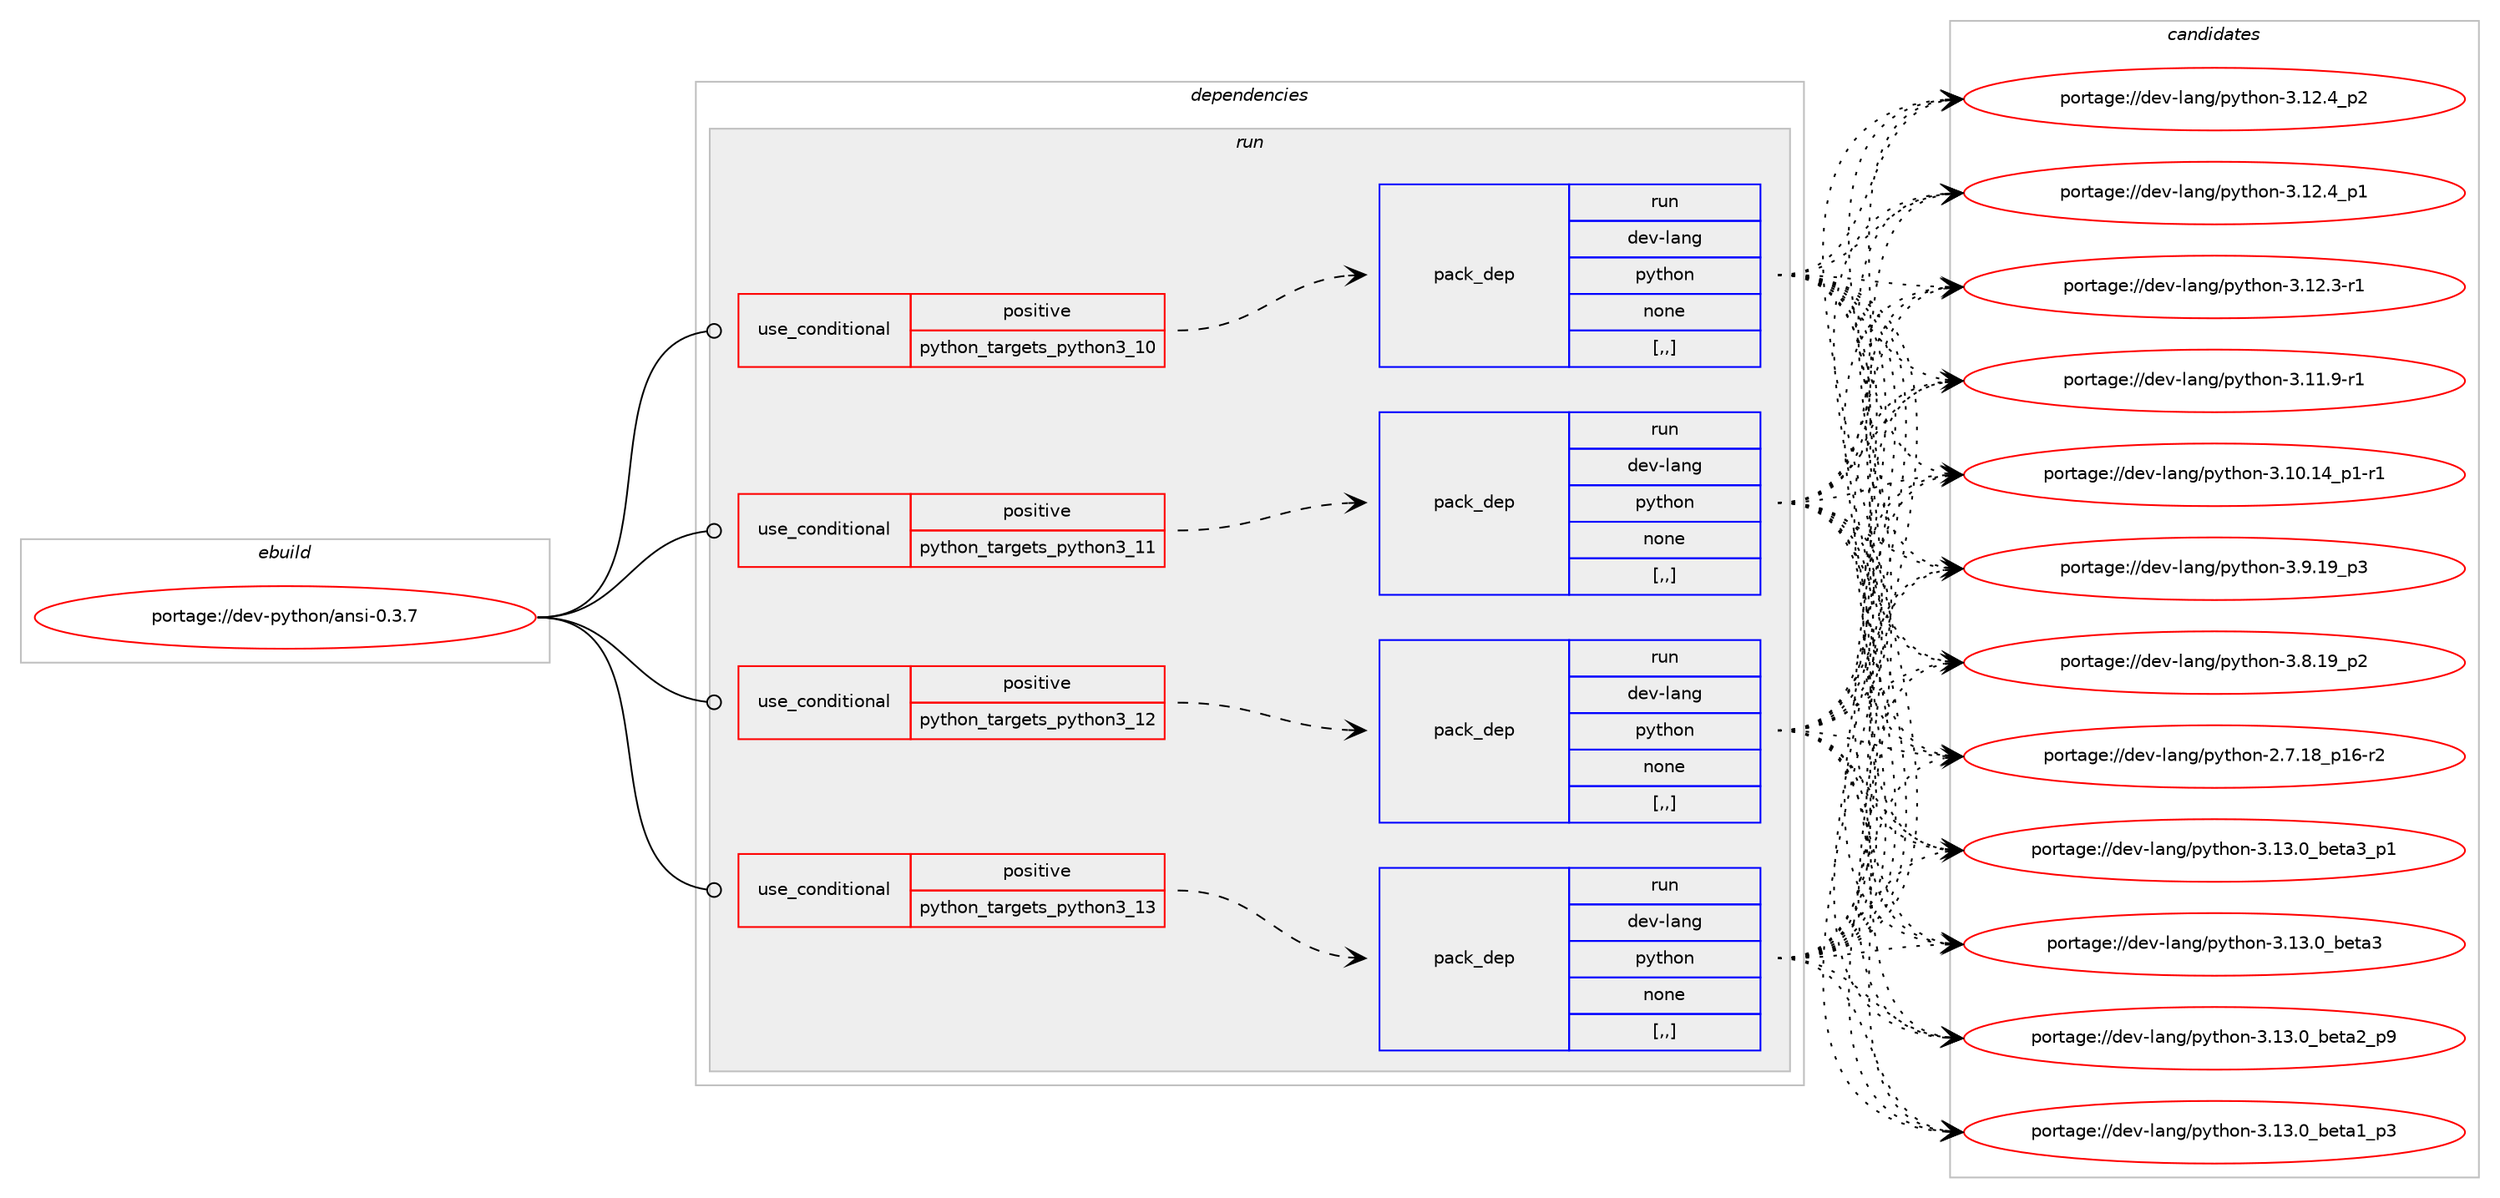 digraph prolog {

# *************
# Graph options
# *************

newrank=true;
concentrate=true;
compound=true;
graph [rankdir=LR,fontname=Helvetica,fontsize=10,ranksep=1.5];#, ranksep=2.5, nodesep=0.2];
edge  [arrowhead=vee];
node  [fontname=Helvetica,fontsize=10];

# **********
# The ebuild
# **********

subgraph cluster_leftcol {
color=gray;
label=<<i>ebuild</i>>;
id [label="portage://dev-python/ansi-0.3.7", color=red, width=4, href="../dev-python/ansi-0.3.7.svg"];
}

# ****************
# The dependencies
# ****************

subgraph cluster_midcol {
color=gray;
label=<<i>dependencies</i>>;
subgraph cluster_compile {
fillcolor="#eeeeee";
style=filled;
label=<<i>compile</i>>;
}
subgraph cluster_compileandrun {
fillcolor="#eeeeee";
style=filled;
label=<<i>compile and run</i>>;
}
subgraph cluster_run {
fillcolor="#eeeeee";
style=filled;
label=<<i>run</i>>;
subgraph cond30824 {
dependency141537 [label=<<TABLE BORDER="0" CELLBORDER="1" CELLSPACING="0" CELLPADDING="4"><TR><TD ROWSPAN="3" CELLPADDING="10">use_conditional</TD></TR><TR><TD>positive</TD></TR><TR><TD>python_targets_python3_10</TD></TR></TABLE>>, shape=none, color=red];
subgraph pack109470 {
dependency141538 [label=<<TABLE BORDER="0" CELLBORDER="1" CELLSPACING="0" CELLPADDING="4" WIDTH="220"><TR><TD ROWSPAN="6" CELLPADDING="30">pack_dep</TD></TR><TR><TD WIDTH="110">run</TD></TR><TR><TD>dev-lang</TD></TR><TR><TD>python</TD></TR><TR><TD>none</TD></TR><TR><TD>[,,]</TD></TR></TABLE>>, shape=none, color=blue];
}
dependency141537:e -> dependency141538:w [weight=20,style="dashed",arrowhead="vee"];
}
id:e -> dependency141537:w [weight=20,style="solid",arrowhead="odot"];
subgraph cond30825 {
dependency141539 [label=<<TABLE BORDER="0" CELLBORDER="1" CELLSPACING="0" CELLPADDING="4"><TR><TD ROWSPAN="3" CELLPADDING="10">use_conditional</TD></TR><TR><TD>positive</TD></TR><TR><TD>python_targets_python3_11</TD></TR></TABLE>>, shape=none, color=red];
subgraph pack109471 {
dependency141540 [label=<<TABLE BORDER="0" CELLBORDER="1" CELLSPACING="0" CELLPADDING="4" WIDTH="220"><TR><TD ROWSPAN="6" CELLPADDING="30">pack_dep</TD></TR><TR><TD WIDTH="110">run</TD></TR><TR><TD>dev-lang</TD></TR><TR><TD>python</TD></TR><TR><TD>none</TD></TR><TR><TD>[,,]</TD></TR></TABLE>>, shape=none, color=blue];
}
dependency141539:e -> dependency141540:w [weight=20,style="dashed",arrowhead="vee"];
}
id:e -> dependency141539:w [weight=20,style="solid",arrowhead="odot"];
subgraph cond30826 {
dependency141541 [label=<<TABLE BORDER="0" CELLBORDER="1" CELLSPACING="0" CELLPADDING="4"><TR><TD ROWSPAN="3" CELLPADDING="10">use_conditional</TD></TR><TR><TD>positive</TD></TR><TR><TD>python_targets_python3_12</TD></TR></TABLE>>, shape=none, color=red];
subgraph pack109472 {
dependency141542 [label=<<TABLE BORDER="0" CELLBORDER="1" CELLSPACING="0" CELLPADDING="4" WIDTH="220"><TR><TD ROWSPAN="6" CELLPADDING="30">pack_dep</TD></TR><TR><TD WIDTH="110">run</TD></TR><TR><TD>dev-lang</TD></TR><TR><TD>python</TD></TR><TR><TD>none</TD></TR><TR><TD>[,,]</TD></TR></TABLE>>, shape=none, color=blue];
}
dependency141541:e -> dependency141542:w [weight=20,style="dashed",arrowhead="vee"];
}
id:e -> dependency141541:w [weight=20,style="solid",arrowhead="odot"];
subgraph cond30827 {
dependency141543 [label=<<TABLE BORDER="0" CELLBORDER="1" CELLSPACING="0" CELLPADDING="4"><TR><TD ROWSPAN="3" CELLPADDING="10">use_conditional</TD></TR><TR><TD>positive</TD></TR><TR><TD>python_targets_python3_13</TD></TR></TABLE>>, shape=none, color=red];
subgraph pack109473 {
dependency141544 [label=<<TABLE BORDER="0" CELLBORDER="1" CELLSPACING="0" CELLPADDING="4" WIDTH="220"><TR><TD ROWSPAN="6" CELLPADDING="30">pack_dep</TD></TR><TR><TD WIDTH="110">run</TD></TR><TR><TD>dev-lang</TD></TR><TR><TD>python</TD></TR><TR><TD>none</TD></TR><TR><TD>[,,]</TD></TR></TABLE>>, shape=none, color=blue];
}
dependency141543:e -> dependency141544:w [weight=20,style="dashed",arrowhead="vee"];
}
id:e -> dependency141543:w [weight=20,style="solid",arrowhead="odot"];
}
}

# **************
# The candidates
# **************

subgraph cluster_choices {
rank=same;
color=gray;
label=<<i>candidates</i>>;

subgraph choice109470 {
color=black;
nodesep=1;
choice10010111845108971101034711212111610411111045514649514648959810111697519511249 [label="portage://dev-lang/python-3.13.0_beta3_p1", color=red, width=4,href="../dev-lang/python-3.13.0_beta3_p1.svg"];
choice1001011184510897110103471121211161041111104551464951464895981011169751 [label="portage://dev-lang/python-3.13.0_beta3", color=red, width=4,href="../dev-lang/python-3.13.0_beta3.svg"];
choice10010111845108971101034711212111610411111045514649514648959810111697509511257 [label="portage://dev-lang/python-3.13.0_beta2_p9", color=red, width=4,href="../dev-lang/python-3.13.0_beta2_p9.svg"];
choice10010111845108971101034711212111610411111045514649514648959810111697499511251 [label="portage://dev-lang/python-3.13.0_beta1_p3", color=red, width=4,href="../dev-lang/python-3.13.0_beta1_p3.svg"];
choice100101118451089711010347112121116104111110455146495046529511250 [label="portage://dev-lang/python-3.12.4_p2", color=red, width=4,href="../dev-lang/python-3.12.4_p2.svg"];
choice100101118451089711010347112121116104111110455146495046529511249 [label="portage://dev-lang/python-3.12.4_p1", color=red, width=4,href="../dev-lang/python-3.12.4_p1.svg"];
choice100101118451089711010347112121116104111110455146495046514511449 [label="portage://dev-lang/python-3.12.3-r1", color=red, width=4,href="../dev-lang/python-3.12.3-r1.svg"];
choice100101118451089711010347112121116104111110455146494946574511449 [label="portage://dev-lang/python-3.11.9-r1", color=red, width=4,href="../dev-lang/python-3.11.9-r1.svg"];
choice100101118451089711010347112121116104111110455146494846495295112494511449 [label="portage://dev-lang/python-3.10.14_p1-r1", color=red, width=4,href="../dev-lang/python-3.10.14_p1-r1.svg"];
choice100101118451089711010347112121116104111110455146574649579511251 [label="portage://dev-lang/python-3.9.19_p3", color=red, width=4,href="../dev-lang/python-3.9.19_p3.svg"];
choice100101118451089711010347112121116104111110455146564649579511250 [label="portage://dev-lang/python-3.8.19_p2", color=red, width=4,href="../dev-lang/python-3.8.19_p2.svg"];
choice100101118451089711010347112121116104111110455046554649569511249544511450 [label="portage://dev-lang/python-2.7.18_p16-r2", color=red, width=4,href="../dev-lang/python-2.7.18_p16-r2.svg"];
dependency141538:e -> choice10010111845108971101034711212111610411111045514649514648959810111697519511249:w [style=dotted,weight="100"];
dependency141538:e -> choice1001011184510897110103471121211161041111104551464951464895981011169751:w [style=dotted,weight="100"];
dependency141538:e -> choice10010111845108971101034711212111610411111045514649514648959810111697509511257:w [style=dotted,weight="100"];
dependency141538:e -> choice10010111845108971101034711212111610411111045514649514648959810111697499511251:w [style=dotted,weight="100"];
dependency141538:e -> choice100101118451089711010347112121116104111110455146495046529511250:w [style=dotted,weight="100"];
dependency141538:e -> choice100101118451089711010347112121116104111110455146495046529511249:w [style=dotted,weight="100"];
dependency141538:e -> choice100101118451089711010347112121116104111110455146495046514511449:w [style=dotted,weight="100"];
dependency141538:e -> choice100101118451089711010347112121116104111110455146494946574511449:w [style=dotted,weight="100"];
dependency141538:e -> choice100101118451089711010347112121116104111110455146494846495295112494511449:w [style=dotted,weight="100"];
dependency141538:e -> choice100101118451089711010347112121116104111110455146574649579511251:w [style=dotted,weight="100"];
dependency141538:e -> choice100101118451089711010347112121116104111110455146564649579511250:w [style=dotted,weight="100"];
dependency141538:e -> choice100101118451089711010347112121116104111110455046554649569511249544511450:w [style=dotted,weight="100"];
}
subgraph choice109471 {
color=black;
nodesep=1;
choice10010111845108971101034711212111610411111045514649514648959810111697519511249 [label="portage://dev-lang/python-3.13.0_beta3_p1", color=red, width=4,href="../dev-lang/python-3.13.0_beta3_p1.svg"];
choice1001011184510897110103471121211161041111104551464951464895981011169751 [label="portage://dev-lang/python-3.13.0_beta3", color=red, width=4,href="../dev-lang/python-3.13.0_beta3.svg"];
choice10010111845108971101034711212111610411111045514649514648959810111697509511257 [label="portage://dev-lang/python-3.13.0_beta2_p9", color=red, width=4,href="../dev-lang/python-3.13.0_beta2_p9.svg"];
choice10010111845108971101034711212111610411111045514649514648959810111697499511251 [label="portage://dev-lang/python-3.13.0_beta1_p3", color=red, width=4,href="../dev-lang/python-3.13.0_beta1_p3.svg"];
choice100101118451089711010347112121116104111110455146495046529511250 [label="portage://dev-lang/python-3.12.4_p2", color=red, width=4,href="../dev-lang/python-3.12.4_p2.svg"];
choice100101118451089711010347112121116104111110455146495046529511249 [label="portage://dev-lang/python-3.12.4_p1", color=red, width=4,href="../dev-lang/python-3.12.4_p1.svg"];
choice100101118451089711010347112121116104111110455146495046514511449 [label="portage://dev-lang/python-3.12.3-r1", color=red, width=4,href="../dev-lang/python-3.12.3-r1.svg"];
choice100101118451089711010347112121116104111110455146494946574511449 [label="portage://dev-lang/python-3.11.9-r1", color=red, width=4,href="../dev-lang/python-3.11.9-r1.svg"];
choice100101118451089711010347112121116104111110455146494846495295112494511449 [label="portage://dev-lang/python-3.10.14_p1-r1", color=red, width=4,href="../dev-lang/python-3.10.14_p1-r1.svg"];
choice100101118451089711010347112121116104111110455146574649579511251 [label="portage://dev-lang/python-3.9.19_p3", color=red, width=4,href="../dev-lang/python-3.9.19_p3.svg"];
choice100101118451089711010347112121116104111110455146564649579511250 [label="portage://dev-lang/python-3.8.19_p2", color=red, width=4,href="../dev-lang/python-3.8.19_p2.svg"];
choice100101118451089711010347112121116104111110455046554649569511249544511450 [label="portage://dev-lang/python-2.7.18_p16-r2", color=red, width=4,href="../dev-lang/python-2.7.18_p16-r2.svg"];
dependency141540:e -> choice10010111845108971101034711212111610411111045514649514648959810111697519511249:w [style=dotted,weight="100"];
dependency141540:e -> choice1001011184510897110103471121211161041111104551464951464895981011169751:w [style=dotted,weight="100"];
dependency141540:e -> choice10010111845108971101034711212111610411111045514649514648959810111697509511257:w [style=dotted,weight="100"];
dependency141540:e -> choice10010111845108971101034711212111610411111045514649514648959810111697499511251:w [style=dotted,weight="100"];
dependency141540:e -> choice100101118451089711010347112121116104111110455146495046529511250:w [style=dotted,weight="100"];
dependency141540:e -> choice100101118451089711010347112121116104111110455146495046529511249:w [style=dotted,weight="100"];
dependency141540:e -> choice100101118451089711010347112121116104111110455146495046514511449:w [style=dotted,weight="100"];
dependency141540:e -> choice100101118451089711010347112121116104111110455146494946574511449:w [style=dotted,weight="100"];
dependency141540:e -> choice100101118451089711010347112121116104111110455146494846495295112494511449:w [style=dotted,weight="100"];
dependency141540:e -> choice100101118451089711010347112121116104111110455146574649579511251:w [style=dotted,weight="100"];
dependency141540:e -> choice100101118451089711010347112121116104111110455146564649579511250:w [style=dotted,weight="100"];
dependency141540:e -> choice100101118451089711010347112121116104111110455046554649569511249544511450:w [style=dotted,weight="100"];
}
subgraph choice109472 {
color=black;
nodesep=1;
choice10010111845108971101034711212111610411111045514649514648959810111697519511249 [label="portage://dev-lang/python-3.13.0_beta3_p1", color=red, width=4,href="../dev-lang/python-3.13.0_beta3_p1.svg"];
choice1001011184510897110103471121211161041111104551464951464895981011169751 [label="portage://dev-lang/python-3.13.0_beta3", color=red, width=4,href="../dev-lang/python-3.13.0_beta3.svg"];
choice10010111845108971101034711212111610411111045514649514648959810111697509511257 [label="portage://dev-lang/python-3.13.0_beta2_p9", color=red, width=4,href="../dev-lang/python-3.13.0_beta2_p9.svg"];
choice10010111845108971101034711212111610411111045514649514648959810111697499511251 [label="portage://dev-lang/python-3.13.0_beta1_p3", color=red, width=4,href="../dev-lang/python-3.13.0_beta1_p3.svg"];
choice100101118451089711010347112121116104111110455146495046529511250 [label="portage://dev-lang/python-3.12.4_p2", color=red, width=4,href="../dev-lang/python-3.12.4_p2.svg"];
choice100101118451089711010347112121116104111110455146495046529511249 [label="portage://dev-lang/python-3.12.4_p1", color=red, width=4,href="../dev-lang/python-3.12.4_p1.svg"];
choice100101118451089711010347112121116104111110455146495046514511449 [label="portage://dev-lang/python-3.12.3-r1", color=red, width=4,href="../dev-lang/python-3.12.3-r1.svg"];
choice100101118451089711010347112121116104111110455146494946574511449 [label="portage://dev-lang/python-3.11.9-r1", color=red, width=4,href="../dev-lang/python-3.11.9-r1.svg"];
choice100101118451089711010347112121116104111110455146494846495295112494511449 [label="portage://dev-lang/python-3.10.14_p1-r1", color=red, width=4,href="../dev-lang/python-3.10.14_p1-r1.svg"];
choice100101118451089711010347112121116104111110455146574649579511251 [label="portage://dev-lang/python-3.9.19_p3", color=red, width=4,href="../dev-lang/python-3.9.19_p3.svg"];
choice100101118451089711010347112121116104111110455146564649579511250 [label="portage://dev-lang/python-3.8.19_p2", color=red, width=4,href="../dev-lang/python-3.8.19_p2.svg"];
choice100101118451089711010347112121116104111110455046554649569511249544511450 [label="portage://dev-lang/python-2.7.18_p16-r2", color=red, width=4,href="../dev-lang/python-2.7.18_p16-r2.svg"];
dependency141542:e -> choice10010111845108971101034711212111610411111045514649514648959810111697519511249:w [style=dotted,weight="100"];
dependency141542:e -> choice1001011184510897110103471121211161041111104551464951464895981011169751:w [style=dotted,weight="100"];
dependency141542:e -> choice10010111845108971101034711212111610411111045514649514648959810111697509511257:w [style=dotted,weight="100"];
dependency141542:e -> choice10010111845108971101034711212111610411111045514649514648959810111697499511251:w [style=dotted,weight="100"];
dependency141542:e -> choice100101118451089711010347112121116104111110455146495046529511250:w [style=dotted,weight="100"];
dependency141542:e -> choice100101118451089711010347112121116104111110455146495046529511249:w [style=dotted,weight="100"];
dependency141542:e -> choice100101118451089711010347112121116104111110455146495046514511449:w [style=dotted,weight="100"];
dependency141542:e -> choice100101118451089711010347112121116104111110455146494946574511449:w [style=dotted,weight="100"];
dependency141542:e -> choice100101118451089711010347112121116104111110455146494846495295112494511449:w [style=dotted,weight="100"];
dependency141542:e -> choice100101118451089711010347112121116104111110455146574649579511251:w [style=dotted,weight="100"];
dependency141542:e -> choice100101118451089711010347112121116104111110455146564649579511250:w [style=dotted,weight="100"];
dependency141542:e -> choice100101118451089711010347112121116104111110455046554649569511249544511450:w [style=dotted,weight="100"];
}
subgraph choice109473 {
color=black;
nodesep=1;
choice10010111845108971101034711212111610411111045514649514648959810111697519511249 [label="portage://dev-lang/python-3.13.0_beta3_p1", color=red, width=4,href="../dev-lang/python-3.13.0_beta3_p1.svg"];
choice1001011184510897110103471121211161041111104551464951464895981011169751 [label="portage://dev-lang/python-3.13.0_beta3", color=red, width=4,href="../dev-lang/python-3.13.0_beta3.svg"];
choice10010111845108971101034711212111610411111045514649514648959810111697509511257 [label="portage://dev-lang/python-3.13.0_beta2_p9", color=red, width=4,href="../dev-lang/python-3.13.0_beta2_p9.svg"];
choice10010111845108971101034711212111610411111045514649514648959810111697499511251 [label="portage://dev-lang/python-3.13.0_beta1_p3", color=red, width=4,href="../dev-lang/python-3.13.0_beta1_p3.svg"];
choice100101118451089711010347112121116104111110455146495046529511250 [label="portage://dev-lang/python-3.12.4_p2", color=red, width=4,href="../dev-lang/python-3.12.4_p2.svg"];
choice100101118451089711010347112121116104111110455146495046529511249 [label="portage://dev-lang/python-3.12.4_p1", color=red, width=4,href="../dev-lang/python-3.12.4_p1.svg"];
choice100101118451089711010347112121116104111110455146495046514511449 [label="portage://dev-lang/python-3.12.3-r1", color=red, width=4,href="../dev-lang/python-3.12.3-r1.svg"];
choice100101118451089711010347112121116104111110455146494946574511449 [label="portage://dev-lang/python-3.11.9-r1", color=red, width=4,href="../dev-lang/python-3.11.9-r1.svg"];
choice100101118451089711010347112121116104111110455146494846495295112494511449 [label="portage://dev-lang/python-3.10.14_p1-r1", color=red, width=4,href="../dev-lang/python-3.10.14_p1-r1.svg"];
choice100101118451089711010347112121116104111110455146574649579511251 [label="portage://dev-lang/python-3.9.19_p3", color=red, width=4,href="../dev-lang/python-3.9.19_p3.svg"];
choice100101118451089711010347112121116104111110455146564649579511250 [label="portage://dev-lang/python-3.8.19_p2", color=red, width=4,href="../dev-lang/python-3.8.19_p2.svg"];
choice100101118451089711010347112121116104111110455046554649569511249544511450 [label="portage://dev-lang/python-2.7.18_p16-r2", color=red, width=4,href="../dev-lang/python-2.7.18_p16-r2.svg"];
dependency141544:e -> choice10010111845108971101034711212111610411111045514649514648959810111697519511249:w [style=dotted,weight="100"];
dependency141544:e -> choice1001011184510897110103471121211161041111104551464951464895981011169751:w [style=dotted,weight="100"];
dependency141544:e -> choice10010111845108971101034711212111610411111045514649514648959810111697509511257:w [style=dotted,weight="100"];
dependency141544:e -> choice10010111845108971101034711212111610411111045514649514648959810111697499511251:w [style=dotted,weight="100"];
dependency141544:e -> choice100101118451089711010347112121116104111110455146495046529511250:w [style=dotted,weight="100"];
dependency141544:e -> choice100101118451089711010347112121116104111110455146495046529511249:w [style=dotted,weight="100"];
dependency141544:e -> choice100101118451089711010347112121116104111110455146495046514511449:w [style=dotted,weight="100"];
dependency141544:e -> choice100101118451089711010347112121116104111110455146494946574511449:w [style=dotted,weight="100"];
dependency141544:e -> choice100101118451089711010347112121116104111110455146494846495295112494511449:w [style=dotted,weight="100"];
dependency141544:e -> choice100101118451089711010347112121116104111110455146574649579511251:w [style=dotted,weight="100"];
dependency141544:e -> choice100101118451089711010347112121116104111110455146564649579511250:w [style=dotted,weight="100"];
dependency141544:e -> choice100101118451089711010347112121116104111110455046554649569511249544511450:w [style=dotted,weight="100"];
}
}

}
